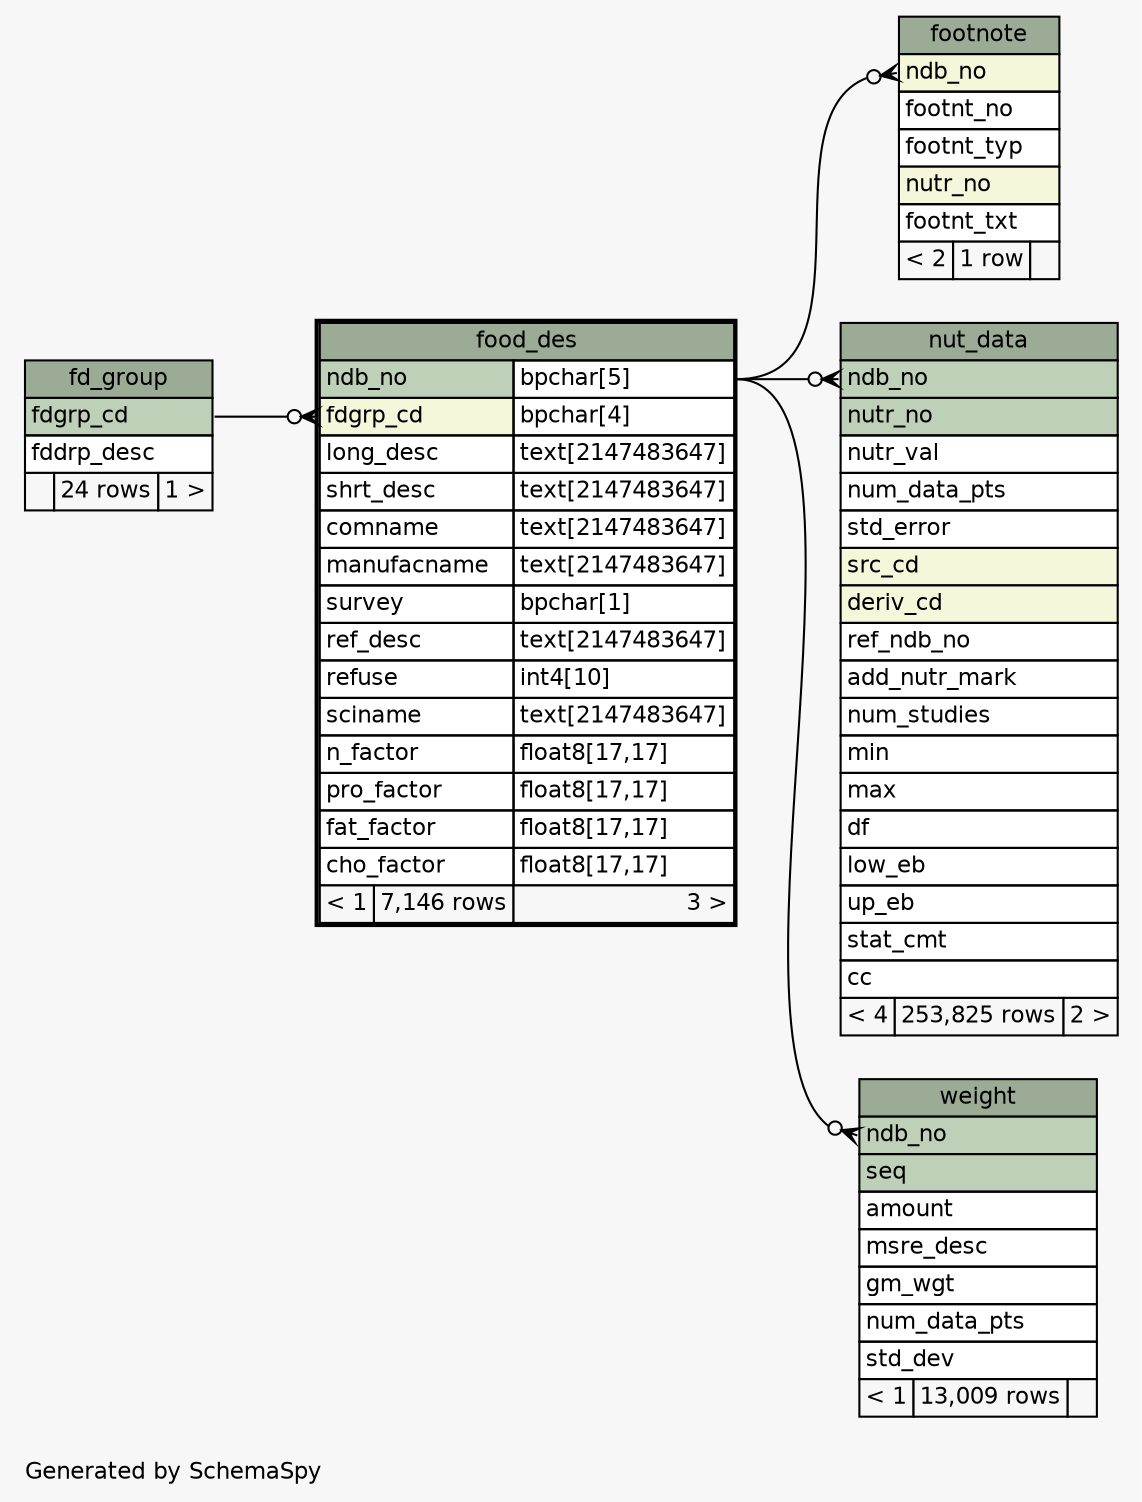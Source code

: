 // dot 2.40.1 on Linux 5.4.0-80-generic
// SchemaSpy rev 590
digraph "oneDegreeRelationshipsDiagram" {
  graph [
    rankdir="RL"
    bgcolor="#f7f7f7"
    label="\nGenerated by SchemaSpy"
    labeljust="l"
    nodesep="0.18"
    ranksep="0.46"
    fontname="Helvetica"
    fontsize="11"
  ];
  node [
    fontname="Helvetica"
    fontsize="11"
    shape="plaintext"
  ];
  edge [
    arrowsize="0.8"
  ];
  "food_des":"fdgrp_cd":w -> "fd_group":"fdgrp_cd":e [arrowhead=none dir=back arrowtail=crowodot];
  "footnote":"ndb_no":w -> "food_des":"ndb_no.type":e [arrowhead=none dir=back arrowtail=crowodot];
  "nut_data":"ndb_no":w -> "food_des":"ndb_no.type":e [arrowhead=none dir=back arrowtail=crowodot];
  "weight":"ndb_no":w -> "food_des":"ndb_no.type":e [arrowhead=none dir=back arrowtail=crowodot];
  "fd_group" [
    label=<
    <TABLE BORDER="0" CELLBORDER="1" CELLSPACING="0" BGCOLOR="#ffffff">
      <TR><TD COLSPAN="3" BGCOLOR="#9bab96" ALIGN="CENTER">fd_group</TD></TR>
      <TR><TD PORT="fdgrp_cd" COLSPAN="3" BGCOLOR="#bed1b8" ALIGN="LEFT">fdgrp_cd</TD></TR>
      <TR><TD PORT="fddrp_desc" COLSPAN="3" ALIGN="LEFT">fddrp_desc</TD></TR>
      <TR><TD ALIGN="LEFT" BGCOLOR="#f7f7f7">  </TD><TD ALIGN="RIGHT" BGCOLOR="#f7f7f7">24 rows</TD><TD ALIGN="RIGHT" BGCOLOR="#f7f7f7">1 &gt;</TD></TR>
    </TABLE>>
    URL="fd_group.html"
    tooltip="fd_group"
  ];
  "food_des" [
    label=<
    <TABLE BORDER="2" CELLBORDER="1" CELLSPACING="0" BGCOLOR="#ffffff">
      <TR><TD COLSPAN="3" BGCOLOR="#9bab96" ALIGN="CENTER">food_des</TD></TR>
      <TR><TD PORT="ndb_no" COLSPAN="2" BGCOLOR="#bed1b8" ALIGN="LEFT">ndb_no</TD><TD PORT="ndb_no.type" ALIGN="LEFT">bpchar[5]</TD></TR>
      <TR><TD PORT="fdgrp_cd" COLSPAN="2" BGCOLOR="#f4f7da" ALIGN="LEFT">fdgrp_cd</TD><TD PORT="fdgrp_cd.type" ALIGN="LEFT">bpchar[4]</TD></TR>
      <TR><TD PORT="long_desc" COLSPAN="2" ALIGN="LEFT">long_desc</TD><TD PORT="long_desc.type" ALIGN="LEFT">text[2147483647]</TD></TR>
      <TR><TD PORT="shrt_desc" COLSPAN="2" ALIGN="LEFT">shrt_desc</TD><TD PORT="shrt_desc.type" ALIGN="LEFT">text[2147483647]</TD></TR>
      <TR><TD PORT="comname" COLSPAN="2" ALIGN="LEFT">comname</TD><TD PORT="comname.type" ALIGN="LEFT">text[2147483647]</TD></TR>
      <TR><TD PORT="manufacname" COLSPAN="2" ALIGN="LEFT">manufacname</TD><TD PORT="manufacname.type" ALIGN="LEFT">text[2147483647]</TD></TR>
      <TR><TD PORT="survey" COLSPAN="2" ALIGN="LEFT">survey</TD><TD PORT="survey.type" ALIGN="LEFT">bpchar[1]</TD></TR>
      <TR><TD PORT="ref_desc" COLSPAN="2" ALIGN="LEFT">ref_desc</TD><TD PORT="ref_desc.type" ALIGN="LEFT">text[2147483647]</TD></TR>
      <TR><TD PORT="refuse" COLSPAN="2" ALIGN="LEFT">refuse</TD><TD PORT="refuse.type" ALIGN="LEFT">int4[10]</TD></TR>
      <TR><TD PORT="sciname" COLSPAN="2" ALIGN="LEFT">sciname</TD><TD PORT="sciname.type" ALIGN="LEFT">text[2147483647]</TD></TR>
      <TR><TD PORT="n_factor" COLSPAN="2" ALIGN="LEFT">n_factor</TD><TD PORT="n_factor.type" ALIGN="LEFT">float8[17,17]</TD></TR>
      <TR><TD PORT="pro_factor" COLSPAN="2" ALIGN="LEFT">pro_factor</TD><TD PORT="pro_factor.type" ALIGN="LEFT">float8[17,17]</TD></TR>
      <TR><TD PORT="fat_factor" COLSPAN="2" ALIGN="LEFT">fat_factor</TD><TD PORT="fat_factor.type" ALIGN="LEFT">float8[17,17]</TD></TR>
      <TR><TD PORT="cho_factor" COLSPAN="2" ALIGN="LEFT">cho_factor</TD><TD PORT="cho_factor.type" ALIGN="LEFT">float8[17,17]</TD></TR>
      <TR><TD ALIGN="LEFT" BGCOLOR="#f7f7f7">&lt; 1</TD><TD ALIGN="RIGHT" BGCOLOR="#f7f7f7">7,146 rows</TD><TD ALIGN="RIGHT" BGCOLOR="#f7f7f7">3 &gt;</TD></TR>
    </TABLE>>
    URL="food_des.html"
    tooltip="food_des"
  ];
  "footnote" [
    label=<
    <TABLE BORDER="0" CELLBORDER="1" CELLSPACING="0" BGCOLOR="#ffffff">
      <TR><TD COLSPAN="3" BGCOLOR="#9bab96" ALIGN="CENTER">footnote</TD></TR>
      <TR><TD PORT="ndb_no" COLSPAN="3" BGCOLOR="#f4f7da" ALIGN="LEFT">ndb_no</TD></TR>
      <TR><TD PORT="footnt_no" COLSPAN="3" ALIGN="LEFT">footnt_no</TD></TR>
      <TR><TD PORT="footnt_typ" COLSPAN="3" ALIGN="LEFT">footnt_typ</TD></TR>
      <TR><TD PORT="nutr_no" COLSPAN="3" BGCOLOR="#f4f7da" ALIGN="LEFT">nutr_no</TD></TR>
      <TR><TD PORT="footnt_txt" COLSPAN="3" ALIGN="LEFT">footnt_txt</TD></TR>
      <TR><TD ALIGN="LEFT" BGCOLOR="#f7f7f7">&lt; 2</TD><TD ALIGN="RIGHT" BGCOLOR="#f7f7f7">1 row</TD><TD ALIGN="RIGHT" BGCOLOR="#f7f7f7">  </TD></TR>
    </TABLE>>
    URL="footnote.html"
    tooltip="footnote"
  ];
  "nut_data" [
    label=<
    <TABLE BORDER="0" CELLBORDER="1" CELLSPACING="0" BGCOLOR="#ffffff">
      <TR><TD COLSPAN="3" BGCOLOR="#9bab96" ALIGN="CENTER">nut_data</TD></TR>
      <TR><TD PORT="ndb_no" COLSPAN="3" BGCOLOR="#bed1b8" ALIGN="LEFT">ndb_no</TD></TR>
      <TR><TD PORT="nutr_no" COLSPAN="3" BGCOLOR="#bed1b8" ALIGN="LEFT">nutr_no</TD></TR>
      <TR><TD PORT="nutr_val" COLSPAN="3" ALIGN="LEFT">nutr_val</TD></TR>
      <TR><TD PORT="num_data_pts" COLSPAN="3" ALIGN="LEFT">num_data_pts</TD></TR>
      <TR><TD PORT="std_error" COLSPAN="3" ALIGN="LEFT">std_error</TD></TR>
      <TR><TD PORT="src_cd" COLSPAN="3" BGCOLOR="#f4f7da" ALIGN="LEFT">src_cd</TD></TR>
      <TR><TD PORT="deriv_cd" COLSPAN="3" BGCOLOR="#f4f7da" ALIGN="LEFT">deriv_cd</TD></TR>
      <TR><TD PORT="ref_ndb_no" COLSPAN="3" ALIGN="LEFT">ref_ndb_no</TD></TR>
      <TR><TD PORT="add_nutr_mark" COLSPAN="3" ALIGN="LEFT">add_nutr_mark</TD></TR>
      <TR><TD PORT="num_studies" COLSPAN="3" ALIGN="LEFT">num_studies</TD></TR>
      <TR><TD PORT="min" COLSPAN="3" ALIGN="LEFT">min</TD></TR>
      <TR><TD PORT="max" COLSPAN="3" ALIGN="LEFT">max</TD></TR>
      <TR><TD PORT="df" COLSPAN="3" ALIGN="LEFT">df</TD></TR>
      <TR><TD PORT="low_eb" COLSPAN="3" ALIGN="LEFT">low_eb</TD></TR>
      <TR><TD PORT="up_eb" COLSPAN="3" ALIGN="LEFT">up_eb</TD></TR>
      <TR><TD PORT="stat_cmt" COLSPAN="3" ALIGN="LEFT">stat_cmt</TD></TR>
      <TR><TD PORT="cc" COLSPAN="3" ALIGN="LEFT">cc</TD></TR>
      <TR><TD ALIGN="LEFT" BGCOLOR="#f7f7f7">&lt; 4</TD><TD ALIGN="RIGHT" BGCOLOR="#f7f7f7">253,825 rows</TD><TD ALIGN="RIGHT" BGCOLOR="#f7f7f7">2 &gt;</TD></TR>
    </TABLE>>
    URL="nut_data.html"
    tooltip="nut_data"
  ];
  "weight" [
    label=<
    <TABLE BORDER="0" CELLBORDER="1" CELLSPACING="0" BGCOLOR="#ffffff">
      <TR><TD COLSPAN="3" BGCOLOR="#9bab96" ALIGN="CENTER">weight</TD></TR>
      <TR><TD PORT="ndb_no" COLSPAN="3" BGCOLOR="#bed1b8" ALIGN="LEFT">ndb_no</TD></TR>
      <TR><TD PORT="seq" COLSPAN="3" BGCOLOR="#bed1b8" ALIGN="LEFT">seq</TD></TR>
      <TR><TD PORT="amount" COLSPAN="3" ALIGN="LEFT">amount</TD></TR>
      <TR><TD PORT="msre_desc" COLSPAN="3" ALIGN="LEFT">msre_desc</TD></TR>
      <TR><TD PORT="gm_wgt" COLSPAN="3" ALIGN="LEFT">gm_wgt</TD></TR>
      <TR><TD PORT="num_data_pts" COLSPAN="3" ALIGN="LEFT">num_data_pts</TD></TR>
      <TR><TD PORT="std_dev" COLSPAN="3" ALIGN="LEFT">std_dev</TD></TR>
      <TR><TD ALIGN="LEFT" BGCOLOR="#f7f7f7">&lt; 1</TD><TD ALIGN="RIGHT" BGCOLOR="#f7f7f7">13,009 rows</TD><TD ALIGN="RIGHT" BGCOLOR="#f7f7f7">  </TD></TR>
    </TABLE>>
    URL="weight.html"
    tooltip="weight"
  ];
}
